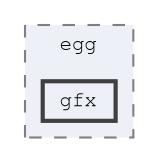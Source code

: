 digraph "source/egg/gfx"
{
 // LATEX_PDF_SIZE
  bgcolor="transparent";
  edge [fontname=FreeMono,fontsize=10,labelfontname=FreeMono,labelfontsize=10];
  node [fontname=FreeMono,fontsize=10,shape=box,height=0.2,width=0.4];
  compound=true
  subgraph clusterdir_dfa3dd376ef284b4fe91688c4c5b67ec {
    graph [ bgcolor="#edf0f7", pencolor="grey50", label="egg", fontname=FreeMono,fontsize=10 style="filled,dashed", URL="dir_dfa3dd376ef284b4fe91688c4c5b67ec.html",tooltip=""]
  dir_9be805e0beee7499eb8b0822bc80e7cb [label="gfx", fillcolor="#edf0f7", color="grey25", style="filled,bold", URL="dir_9be805e0beee7499eb8b0822bc80e7cb.html",tooltip=""];
  }
}
